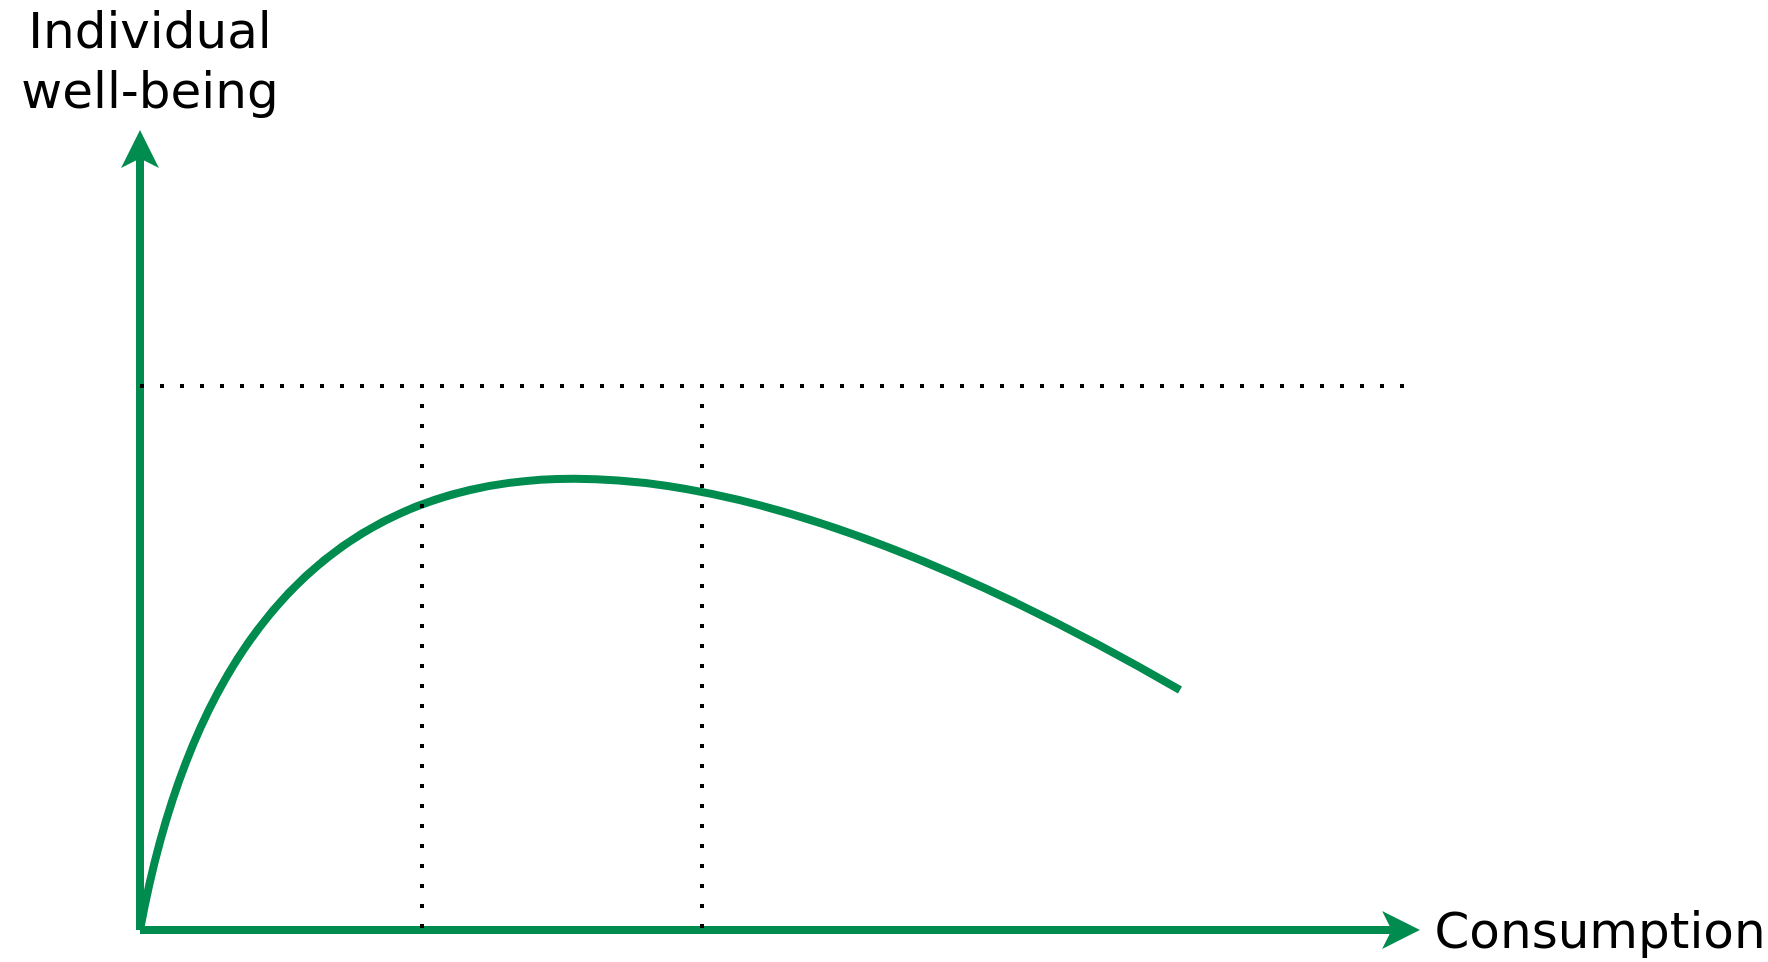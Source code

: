 <mxfile version="22.1.2" type="device">
  <diagram name="Page-1" id="B68tnhzMHuO-KgcKZB_W">
    <mxGraphModel dx="1160" dy="672" grid="1" gridSize="10" guides="1" tooltips="1" connect="1" arrows="1" fold="1" page="1" pageScale="1" pageWidth="1169" pageHeight="827" math="0" shadow="0">
      <root>
        <mxCell id="0" />
        <mxCell id="1" parent="0" />
        <mxCell id="2_nM1T9JWdzOrBliDAbR-1" value="" style="endArrow=classic;html=1;rounded=0;strokeWidth=4;strokeColor=#008c4f;" edge="1" parent="1">
          <mxGeometry width="50" height="50" relative="1" as="geometry">
            <mxPoint x="320" y="520" as="sourcePoint" />
            <mxPoint x="960" y="520" as="targetPoint" />
          </mxGeometry>
        </mxCell>
        <mxCell id="2_nM1T9JWdzOrBliDAbR-2" value="" style="endArrow=classic;html=1;rounded=0;strokeWidth=4;strokeColor=#008c4f;" edge="1" parent="1">
          <mxGeometry width="50" height="50" relative="1" as="geometry">
            <mxPoint x="320" y="520" as="sourcePoint" />
            <mxPoint x="320" y="120" as="targetPoint" />
          </mxGeometry>
        </mxCell>
        <mxCell id="2_nM1T9JWdzOrBliDAbR-3" value="" style="curved=1;endArrow=none;html=1;rounded=0;endFill=0;endSize=6;strokeWidth=4;strokeColor=#008c4f;" edge="1" parent="1">
          <mxGeometry width="50" height="50" relative="1" as="geometry">
            <mxPoint x="320" y="520" as="sourcePoint" />
            <mxPoint x="840" y="400" as="targetPoint" />
            <Array as="points">
              <mxPoint x="390" y="140" />
            </Array>
          </mxGeometry>
        </mxCell>
        <mxCell id="2_nM1T9JWdzOrBliDAbR-4" value="" style="endArrow=none;dashed=1;html=1;dashPattern=1 4;strokeWidth=2;rounded=0;" edge="1" parent="1">
          <mxGeometry width="50" height="50" relative="1" as="geometry">
            <mxPoint x="320" y="248" as="sourcePoint" />
            <mxPoint x="960" y="248" as="targetPoint" />
          </mxGeometry>
        </mxCell>
        <mxCell id="2_nM1T9JWdzOrBliDAbR-5" value="" style="endArrow=none;dashed=1;html=1;dashPattern=1 4;strokeWidth=2;rounded=0;" edge="1" parent="1">
          <mxGeometry width="50" height="50" relative="1" as="geometry">
            <mxPoint x="461" y="247" as="sourcePoint" />
            <mxPoint x="461" y="520" as="targetPoint" />
          </mxGeometry>
        </mxCell>
        <mxCell id="2_nM1T9JWdzOrBliDAbR-6" value="" style="endArrow=none;dashed=1;html=1;dashPattern=1 4;strokeWidth=2;rounded=0;" edge="1" parent="1">
          <mxGeometry width="50" height="50" relative="1" as="geometry">
            <mxPoint x="601" y="247" as="sourcePoint" />
            <mxPoint x="601" y="520" as="targetPoint" />
          </mxGeometry>
        </mxCell>
        <mxCell id="2_nM1T9JWdzOrBliDAbR-7" value="Individual&lt;br style=&quot;font-size: 25px;&quot;&gt;well-being" style="text;html=1;strokeColor=none;fillColor=none;align=center;verticalAlign=middle;whiteSpace=wrap;rounded=0;fontFamily=Dejavu Sans;fontSize=25;" vertex="1" parent="1">
          <mxGeometry x="250" y="70" width="150" height="30" as="geometry" />
        </mxCell>
        <mxCell id="2_nM1T9JWdzOrBliDAbR-8" value="Consumption" style="text;html=1;strokeColor=none;fillColor=none;align=center;verticalAlign=middle;whiteSpace=wrap;rounded=0;fontFamily=Dejavu Sans;fontSize=25;" vertex="1" parent="1">
          <mxGeometry x="1020" y="505" width="60" height="30" as="geometry" />
        </mxCell>
      </root>
    </mxGraphModel>
  </diagram>
</mxfile>
